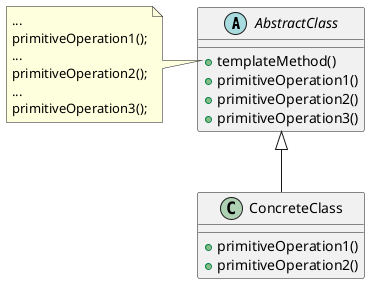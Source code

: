 @startuml 

skinparam DefaultFontName PingFangSC-Regular

abstract class AbstractClass{
    + templateMethod()
    + primitiveOperation1()
    + primitiveOperation2()
    + primitiveOperation3()
}
note left of AbstractClass::templateMethod
...
primitiveOperation1();
...
primitiveOperation2();
...
primitiveOperation3();
end note

class ConcreteClass{
    + primitiveOperation1()
    + primitiveOperation2()
}

AbstractClass <|-- ConcreteClass
@enduml
